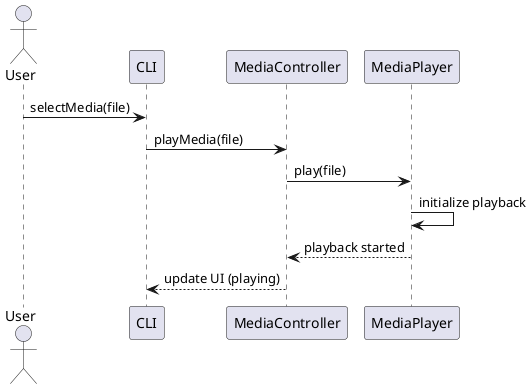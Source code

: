 @startuml
actor User
participant "CLI" as CLI
participant "MediaController" as MediaCtrl
participant "MediaPlayer" as Player

User -> CLI : selectMedia(file)
CLI -> MediaCtrl : playMedia(file)
MediaCtrl -> Player : play(file)
Player -> Player : initialize playback
Player --> MediaCtrl : playback started
MediaCtrl --> CLI : update UI (playing)
@enduml
